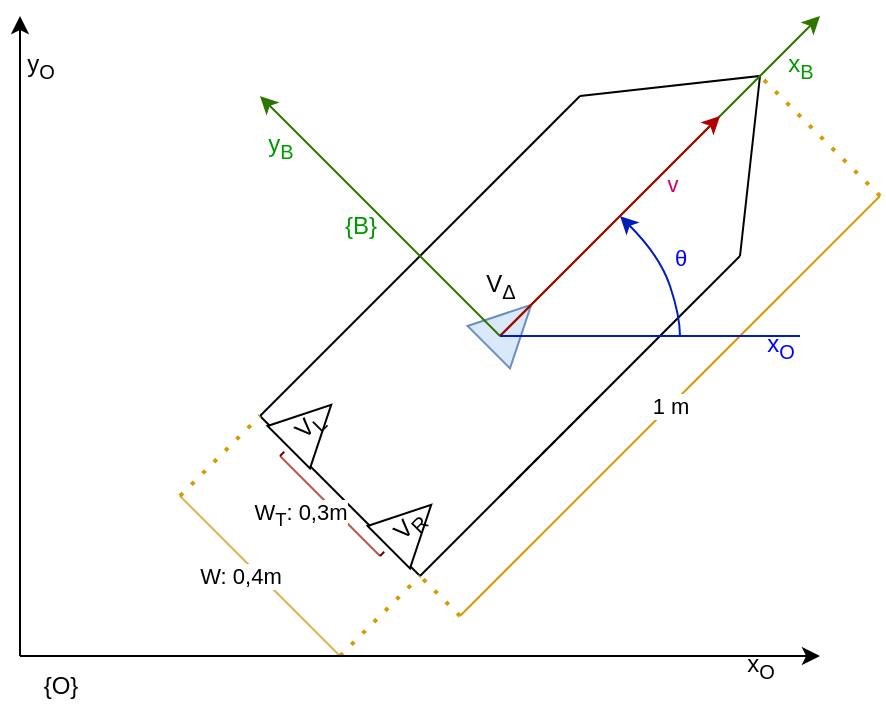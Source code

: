 <mxfile version="20.5.3" type="github">
  <diagram id="pligNGmTwNtjp512ke-q" name="Page-1">
    <mxGraphModel dx="825" dy="456" grid="1" gridSize="10" guides="1" tooltips="1" connect="1" arrows="1" fold="1" page="1" pageScale="1" pageWidth="480" pageHeight="400" math="0" shadow="0">
      <root>
        <mxCell id="0" />
        <mxCell id="1" parent="0" />
        <mxCell id="it2i72aVcCg-1appj0wb-1" value="" style="endArrow=none;html=1;rounded=0;" parent="1" edge="1">
          <mxGeometry width="50" height="50" relative="1" as="geometry">
            <mxPoint x="160" y="240" as="sourcePoint" />
            <mxPoint x="320" y="80" as="targetPoint" />
          </mxGeometry>
        </mxCell>
        <mxCell id="it2i72aVcCg-1appj0wb-2" value="" style="endArrow=none;html=1;rounded=0;" parent="1" edge="1">
          <mxGeometry width="50" height="50" relative="1" as="geometry">
            <mxPoint x="240" y="320" as="sourcePoint" />
            <mxPoint x="400" y="160" as="targetPoint" />
          </mxGeometry>
        </mxCell>
        <mxCell id="it2i72aVcCg-1appj0wb-3" value="" style="endArrow=none;html=1;rounded=0;" parent="1" edge="1">
          <mxGeometry width="50" height="50" relative="1" as="geometry">
            <mxPoint x="320" y="80" as="sourcePoint" />
            <mxPoint x="400" y="160" as="targetPoint" />
            <Array as="points">
              <mxPoint x="410" y="70" />
            </Array>
          </mxGeometry>
        </mxCell>
        <mxCell id="it2i72aVcCg-1appj0wb-4" value="" style="endArrow=none;html=1;rounded=0;" parent="1" edge="1">
          <mxGeometry width="50" height="50" relative="1" as="geometry">
            <mxPoint x="240" y="320" as="sourcePoint" />
            <mxPoint x="160" y="240" as="targetPoint" />
          </mxGeometry>
        </mxCell>
        <mxCell id="it2i72aVcCg-1appj0wb-5" value="" style="triangle;whiteSpace=wrap;html=1;rotation=-45;fillColor=#dae8fc;strokeColor=#6c8ebf;" parent="1" vertex="1">
          <mxGeometry x="270" y="180" width="30" height="30" as="geometry" />
        </mxCell>
        <mxCell id="it2i72aVcCg-1appj0wb-6" value="V&lt;sub&gt;R&lt;/sub&gt;" style="triangle;whiteSpace=wrap;html=1;rotation=-45;" parent="1" vertex="1">
          <mxGeometry x="220" y="280" width="30" height="30" as="geometry" />
        </mxCell>
        <mxCell id="it2i72aVcCg-1appj0wb-7" value="W&lt;sub&gt;T&lt;/sub&gt;: 0,3m" style="endArrow=none;html=1;rounded=0;fillColor=#f8cecc;strokeColor=#b85450;" parent="1" edge="1">
          <mxGeometry x="0.2" y="14" width="50" height="50" relative="1" as="geometry">
            <mxPoint x="220" y="310" as="sourcePoint" />
            <mxPoint x="170" y="260" as="targetPoint" />
            <mxPoint as="offset" />
          </mxGeometry>
        </mxCell>
        <mxCell id="it2i72aVcCg-1appj0wb-8" value="W: 0,4m" style="endArrow=none;html=1;rounded=0;fillColor=#fff2cc;strokeColor=#d6b656;" parent="1" edge="1">
          <mxGeometry x="0.125" y="7" width="50" height="50" relative="1" as="geometry">
            <mxPoint x="200" y="360" as="sourcePoint" />
            <mxPoint x="120" y="280" as="targetPoint" />
            <mxPoint as="offset" />
          </mxGeometry>
        </mxCell>
        <mxCell id="it2i72aVcCg-1appj0wb-13" value="" style="endArrow=none;dashed=1;html=1;dashPattern=1 3;strokeWidth=2;rounded=0;fillColor=#ffe6cc;strokeColor=#d79b00;" parent="1" edge="1">
          <mxGeometry width="50" height="50" relative="1" as="geometry">
            <mxPoint x="200" y="360" as="sourcePoint" />
            <mxPoint x="240" y="320" as="targetPoint" />
          </mxGeometry>
        </mxCell>
        <mxCell id="it2i72aVcCg-1appj0wb-14" value="" style="endArrow=none;dashed=1;html=1;dashPattern=1 3;strokeWidth=2;rounded=0;fillColor=#ffe6cc;strokeColor=#d79b00;" parent="1" edge="1">
          <mxGeometry width="50" height="50" relative="1" as="geometry">
            <mxPoint x="120" y="280" as="sourcePoint" />
            <mxPoint x="160" y="240.0" as="targetPoint" />
          </mxGeometry>
        </mxCell>
        <mxCell id="it2i72aVcCg-1appj0wb-15" value="1 m" style="endArrow=none;html=1;rounded=0;fillColor=#ffe6cc;strokeColor=#d79b00;" parent="1" edge="1">
          <mxGeometry width="50" height="50" relative="1" as="geometry">
            <mxPoint x="260" y="340" as="sourcePoint" />
            <mxPoint x="470" y="130" as="targetPoint" />
          </mxGeometry>
        </mxCell>
        <mxCell id="it2i72aVcCg-1appj0wb-16" value="" style="endArrow=none;dashed=1;html=1;dashPattern=1 3;strokeWidth=2;rounded=0;fillColor=#ffe6cc;strokeColor=#d79b00;" parent="1" edge="1">
          <mxGeometry width="50" height="50" relative="1" as="geometry">
            <mxPoint x="470" y="130" as="sourcePoint" />
            <mxPoint x="410" y="70" as="targetPoint" />
          </mxGeometry>
        </mxCell>
        <mxCell id="it2i72aVcCg-1appj0wb-17" value="" style="endArrow=none;dashed=1;html=1;dashPattern=1 3;strokeWidth=2;rounded=0;fillColor=#ffe6cc;strokeColor=#d79b00;" parent="1" edge="1">
          <mxGeometry width="50" height="50" relative="1" as="geometry">
            <mxPoint x="260" y="340" as="sourcePoint" />
            <mxPoint x="240" y="320" as="targetPoint" />
          </mxGeometry>
        </mxCell>
        <mxCell id="it2i72aVcCg-1appj0wb-19" value="V&lt;sub&gt;L&lt;/sub&gt;" style="triangle;whiteSpace=wrap;html=1;rotation=-45;" parent="1" vertex="1">
          <mxGeometry x="170" y="230" width="30" height="30" as="geometry" />
        </mxCell>
        <mxCell id="it2i72aVcCg-1appj0wb-20" value="" style="endArrow=classic;html=1;rounded=0;fillColor=#60a917;strokeColor=#2D7600;" parent="1" edge="1">
          <mxGeometry width="50" height="50" relative="1" as="geometry">
            <mxPoint x="280" y="200" as="sourcePoint" />
            <mxPoint x="440" y="40" as="targetPoint" />
          </mxGeometry>
        </mxCell>
        <mxCell id="it2i72aVcCg-1appj0wb-21" value="V&lt;sub&gt;Δ&lt;/sub&gt;" style="text;html=1;align=center;verticalAlign=middle;resizable=0;points=[];autosize=1;strokeColor=none;fillColor=none;" parent="1" vertex="1">
          <mxGeometry x="260" y="160" width="40" height="30" as="geometry" />
        </mxCell>
        <mxCell id="it2i72aVcCg-1appj0wb-22" value="" style="endArrow=classic;html=1;rounded=0;fillColor=#60a917;strokeColor=#2D7600;" parent="1" edge="1">
          <mxGeometry width="50" height="50" relative="1" as="geometry">
            <mxPoint x="280" y="200" as="sourcePoint" />
            <mxPoint x="160" y="80" as="targetPoint" />
          </mxGeometry>
        </mxCell>
        <mxCell id="it2i72aVcCg-1appj0wb-24" value="{B}" style="text;html=1;align=center;verticalAlign=middle;resizable=0;points=[];autosize=1;strokeColor=none;fillColor=none;fontColor=#009900;" parent="1" vertex="1">
          <mxGeometry x="190" y="130" width="40" height="30" as="geometry" />
        </mxCell>
        <mxCell id="it2i72aVcCg-1appj0wb-27" value="y&lt;sub&gt;B&lt;/sub&gt;" style="text;html=1;align=center;verticalAlign=middle;resizable=0;points=[];autosize=1;strokeColor=none;fillColor=none;fontColor=#009900;" parent="1" vertex="1">
          <mxGeometry x="150" y="90" width="40" height="30" as="geometry" />
        </mxCell>
        <mxCell id="it2i72aVcCg-1appj0wb-28" value="x&lt;sub&gt;B&lt;/sub&gt;" style="text;html=1;align=center;verticalAlign=middle;resizable=0;points=[];autosize=1;strokeColor=none;fillColor=none;fontColor=#009900;" parent="1" vertex="1">
          <mxGeometry x="410" y="50" width="40" height="30" as="geometry" />
        </mxCell>
        <mxCell id="it2i72aVcCg-1appj0wb-29" value="" style="endArrow=classic;html=1;rounded=0;fontColor=#009900;" parent="1" edge="1">
          <mxGeometry width="50" height="50" relative="1" as="geometry">
            <mxPoint x="40" y="360" as="sourcePoint" />
            <mxPoint x="40" y="40" as="targetPoint" />
          </mxGeometry>
        </mxCell>
        <mxCell id="it2i72aVcCg-1appj0wb-30" value="" style="endArrow=classic;html=1;rounded=0;fontColor=#009900;" parent="1" edge="1">
          <mxGeometry width="50" height="50" relative="1" as="geometry">
            <mxPoint x="40" y="360" as="sourcePoint" />
            <mxPoint x="440" y="360" as="targetPoint" />
          </mxGeometry>
        </mxCell>
        <mxCell id="it2i72aVcCg-1appj0wb-31" value="&lt;font color=&quot;#000000&quot;&gt;{O}&lt;/font&gt;" style="text;html=1;align=center;verticalAlign=middle;resizable=0;points=[];autosize=1;strokeColor=none;fillColor=none;fontColor=#009900;" parent="1" vertex="1">
          <mxGeometry x="40" y="360" width="40" height="30" as="geometry" />
        </mxCell>
        <mxCell id="it2i72aVcCg-1appj0wb-32" value="x&lt;sub&gt;O&lt;/sub&gt;" style="text;html=1;align=center;verticalAlign=middle;resizable=0;points=[];autosize=1;strokeColor=none;fillColor=none;fontColor=#000000;" parent="1" vertex="1">
          <mxGeometry x="390" y="350" width="40" height="30" as="geometry" />
        </mxCell>
        <mxCell id="it2i72aVcCg-1appj0wb-33" value="y&lt;sub&gt;O&lt;/sub&gt;" style="text;html=1;align=center;verticalAlign=middle;resizable=0;points=[];autosize=1;strokeColor=none;fillColor=none;fontColor=#000000;" parent="1" vertex="1">
          <mxGeometry x="30" y="50" width="40" height="30" as="geometry" />
        </mxCell>
        <mxCell id="it2i72aVcCg-1appj0wb-34" value="v" style="endArrow=classic;html=1;rounded=0;fontColor=#CC0066;fillColor=#e51400;strokeColor=#B20000;" parent="1" edge="1">
          <mxGeometry x="0.47" y="-7" width="50" height="50" relative="1" as="geometry">
            <mxPoint x="280" y="200" as="sourcePoint" />
            <mxPoint x="390" y="90" as="targetPoint" />
            <mxPoint as="offset" />
          </mxGeometry>
        </mxCell>
        <mxCell id="it2i72aVcCg-1appj0wb-35" value="" style="endArrow=none;dashed=1;html=1;rounded=0;fontColor=#CC0066;" parent="1" edge="1">
          <mxGeometry width="50" height="50" relative="1" as="geometry">
            <mxPoint x="280" y="280" as="sourcePoint" />
            <mxPoint x="330" y="230" as="targetPoint" />
          </mxGeometry>
        </mxCell>
        <mxCell id="it2i72aVcCg-1appj0wb-36" value="" style="endArrow=none;html=1;rounded=0;fontColor=#CC0066;fillColor=#0050ef;strokeColor=#001DBC;" parent="1" edge="1">
          <mxGeometry width="50" height="50" relative="1" as="geometry">
            <mxPoint x="280" y="200" as="sourcePoint" />
            <mxPoint x="430" y="200" as="targetPoint" />
          </mxGeometry>
        </mxCell>
        <mxCell id="it2i72aVcCg-1appj0wb-39" value="" style="curved=1;endArrow=classic;html=1;rounded=0;fontColor=#0000FF;fillColor=#0050ef;strokeColor=#001DBC;" parent="1" edge="1">
          <mxGeometry width="50" height="50" relative="1" as="geometry">
            <mxPoint x="370" y="200" as="sourcePoint" />
            <mxPoint x="340" y="140" as="targetPoint" />
            <Array as="points">
              <mxPoint x="370" y="200" />
              <mxPoint x="370" y="190" />
              <mxPoint x="360" y="160" />
            </Array>
          </mxGeometry>
        </mxCell>
        <mxCell id="it2i72aVcCg-1appj0wb-40" value="θ" style="edgeLabel;html=1;align=center;verticalAlign=middle;resizable=0;points=[];fontColor=#0000FF;" parent="it2i72aVcCg-1appj0wb-39" vertex="1" connectable="0">
          <mxGeometry x="-0.092" y="-1" relative="1" as="geometry">
            <mxPoint x="6" y="-9" as="offset" />
          </mxGeometry>
        </mxCell>
        <mxCell id="it2i72aVcCg-1appj0wb-41" value="" style="endArrow=none;dashed=1;html=1;rounded=0;fontColor=#0000FF;entryX=0;entryY=0.5;entryDx=0;entryDy=0;fillColor=#a20025;strokeColor=#6F0000;" parent="1" target="it2i72aVcCg-1appj0wb-6" edge="1">
          <mxGeometry width="50" height="50" relative="1" as="geometry">
            <mxPoint x="220" y="310" as="sourcePoint" />
            <mxPoint x="260" y="230" as="targetPoint" />
          </mxGeometry>
        </mxCell>
        <mxCell id="it2i72aVcCg-1appj0wb-42" value="" style="endArrow=none;dashed=1;html=1;rounded=0;fontColor=#0000FF;entryX=0;entryY=0.5;entryDx=0;entryDy=0;fillColor=#a20025;strokeColor=#6F0000;" parent="1" edge="1">
          <mxGeometry width="50" height="50" relative="1" as="geometry">
            <mxPoint x="170" y="260" as="sourcePoint" />
            <mxPoint x="174.393" y="255.607" as="targetPoint" />
          </mxGeometry>
        </mxCell>
        <mxCell id="kEaHtne_KmXrUdmGVakl-1" value="x&lt;sub&gt;O&lt;/sub&gt;" style="text;html=1;align=center;verticalAlign=middle;resizable=0;points=[];autosize=1;strokeColor=none;fillColor=none;fontColor=#0000FF;" vertex="1" parent="1">
          <mxGeometry x="400" y="190" width="40" height="30" as="geometry" />
        </mxCell>
      </root>
    </mxGraphModel>
  </diagram>
</mxfile>
